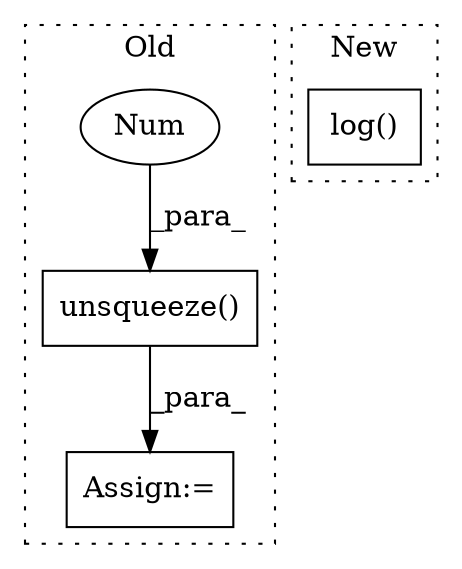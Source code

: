 digraph G {
subgraph cluster0 {
1 [label="unsqueeze()" a="75" s="9658,9674" l="15,1" shape="box"];
3 [label="Num" a="76" s="9673" l="1" shape="ellipse"];
4 [label="Assign:=" a="68" s="9655" l="3" shape="box"];
label = "Old";
style="dotted";
}
subgraph cluster1 {
2 [label="log()" a="75" s="9927,9961" l="9,30" shape="box"];
label = "New";
style="dotted";
}
1 -> 4 [label="_para_"];
3 -> 1 [label="_para_"];
}